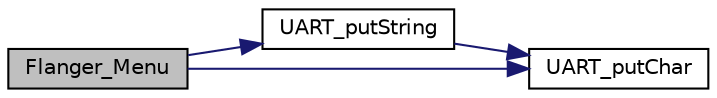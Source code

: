 digraph "Flanger_Menu"
{
  edge [fontname="Helvetica",fontsize="10",labelfontname="Helvetica",labelfontsize="10"];
  node [fontname="Helvetica",fontsize="10",shape=record];
  rankdir="LR";
  Node13 [label="Flanger_Menu",height=0.2,width=0.4,color="black", fillcolor="grey75", style="filled", fontcolor="black"];
  Node13 -> Node14 [color="midnightblue",fontsize="10",style="solid",fontname="Helvetica"];
  Node14 [label="UART_putString",height=0.2,width=0.4,color="black", fillcolor="white", style="filled",URL="$_u_a_r_t_8c.html#af95ee594ce5f1619abbe4f2393b1903e",tooltip="It sends a string character through the serial port. "];
  Node14 -> Node15 [color="midnightblue",fontsize="10",style="solid",fontname="Helvetica"];
  Node15 [label="UART_putChar",height=0.2,width=0.4,color="black", fillcolor="white", style="filled",URL="$_u_a_r_t_8c.html#ae69fe2846b6410c22876356a9b3f0083",tooltip="It sends one character through the serial port. This function should include the next sentence: while..."];
  Node13 -> Node15 [color="midnightblue",fontsize="10",style="solid",fontname="Helvetica"];
}
